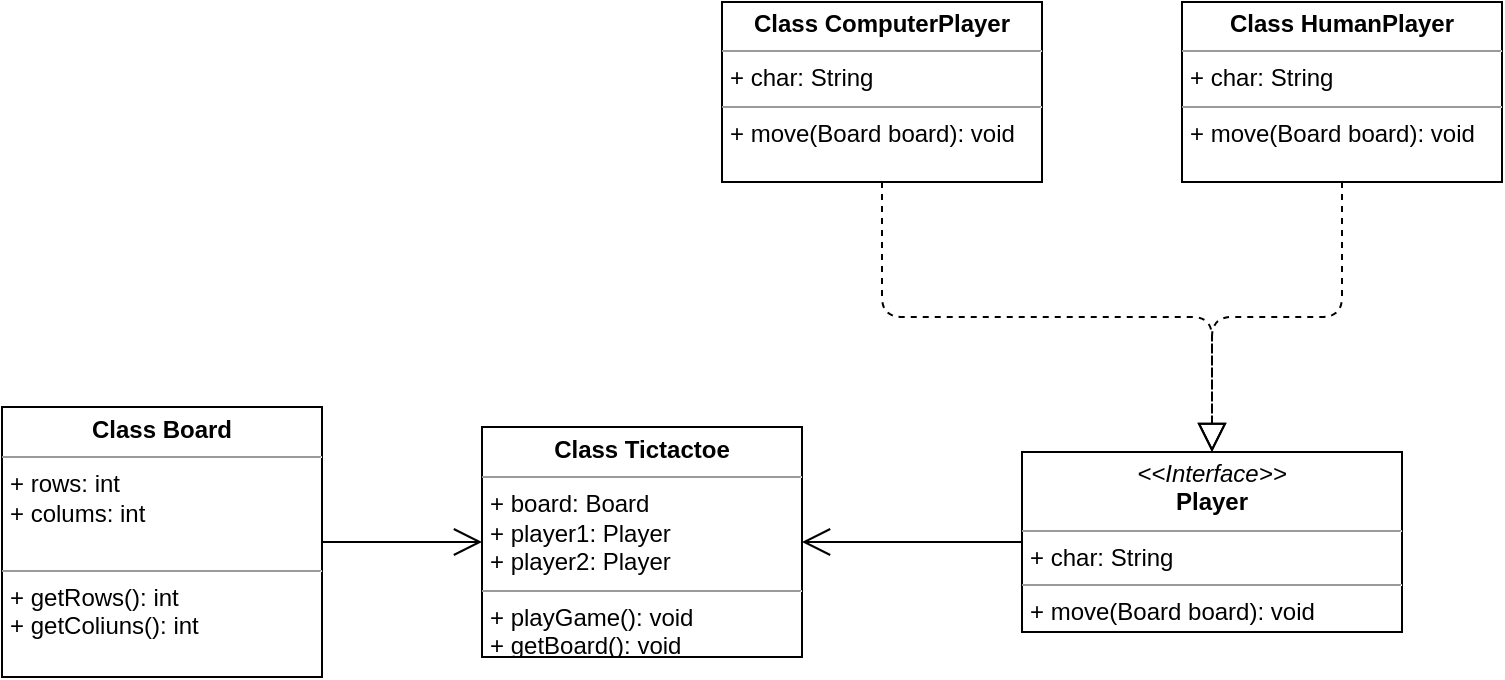 <mxfile version="14.7.7" type="github"><diagram id="XO45JITe5MdFgExMY-3k" name="Page-1"><mxGraphModel dx="1422" dy="794" grid="1" gridSize="10" guides="1" tooltips="1" connect="1" arrows="1" fold="1" page="1" pageScale="1" pageWidth="827" pageHeight="1169" math="0" shadow="0"><root><mxCell id="0"/><mxCell id="1" parent="0"/><mxCell id="Ir0siJ6Qo9UxeYH2Do6v-1" value="&lt;p style=&quot;margin: 0px ; margin-top: 4px ; text-align: center&quot;&gt;&lt;b&gt;Class Tictactoe&lt;/b&gt;&lt;/p&gt;&lt;hr size=&quot;1&quot;&gt;&lt;p style=&quot;margin: 0px ; margin-left: 4px&quot;&gt;+ board: Board&lt;/p&gt;&lt;p style=&quot;margin: 0px ; margin-left: 4px&quot;&gt;+ player1: Player&lt;/p&gt;&lt;p style=&quot;margin: 0px ; margin-left: 4px&quot;&gt;+ player2: Player&lt;/p&gt;&lt;hr size=&quot;1&quot;&gt;&lt;p style=&quot;margin: 0px ; margin-left: 4px&quot;&gt;+ playGame(): void&lt;/p&gt;&lt;p style=&quot;margin: 0px ; margin-left: 4px&quot;&gt;+ getBoard(): void&lt;/p&gt;" style="verticalAlign=top;align=left;overflow=fill;fontSize=12;fontFamily=Helvetica;html=1;" parent="1" vertex="1"><mxGeometry x="280" y="532.5" width="160" height="115" as="geometry"/></mxCell><mxCell id="Ir0siJ6Qo9UxeYH2Do6v-2" value="&lt;p style=&quot;margin: 0px ; margin-top: 4px ; text-align: center&quot;&gt;&lt;b&gt;Class HumanPlayer&lt;/b&gt;&lt;/p&gt;&lt;hr size=&quot;1&quot;&gt;&lt;p style=&quot;margin: 0px ; margin-left: 4px&quot;&gt;+ char: String&lt;br&gt;&lt;/p&gt;&lt;hr size=&quot;1&quot;&gt;&lt;p style=&quot;margin: 0px ; margin-left: 4px&quot;&gt;+ move(Board board): void&lt;br&gt;&lt;/p&gt;" style="verticalAlign=top;align=left;overflow=fill;fontSize=12;fontFamily=Helvetica;html=1;" parent="1" vertex="1"><mxGeometry x="630" y="320" width="160" height="90" as="geometry"/></mxCell><mxCell id="Ir0siJ6Qo9UxeYH2Do6v-3" value="&lt;p style=&quot;margin: 0px ; margin-top: 4px ; text-align: center&quot;&gt;&lt;b&gt;Class Board&lt;/b&gt;&lt;/p&gt;&lt;hr size=&quot;1&quot;&gt;&lt;p style=&quot;margin: 0px ; margin-left: 4px&quot;&gt;+ rows: int&lt;/p&gt;&lt;p style=&quot;margin: 0px ; margin-left: 4px&quot;&gt;+ colums: int&lt;/p&gt;&lt;p style=&quot;margin: 0px ; margin-left: 4px&quot;&gt;&lt;br&gt;&lt;/p&gt;&lt;hr size=&quot;1&quot;&gt;&lt;p style=&quot;margin: 0px ; margin-left: 4px&quot;&gt;+ getRows(): int&lt;/p&gt;&lt;p style=&quot;margin: 0px ; margin-left: 4px&quot;&gt;+ getColiuns(): int&lt;br&gt;&lt;/p&gt;" style="verticalAlign=top;align=left;overflow=fill;fontSize=12;fontFamily=Helvetica;html=1;" parent="1" vertex="1"><mxGeometry x="40" y="522.5" width="160" height="135" as="geometry"/></mxCell><mxCell id="QSow0jDflhhij4BJPKqY-2" value="&lt;p style=&quot;margin: 0px ; margin-top: 4px ; text-align: center&quot;&gt;&lt;i&gt;&amp;lt;&amp;lt;Interface&amp;gt;&amp;gt;&lt;/i&gt;&lt;br&gt;&lt;b&gt;Player&lt;/b&gt;&lt;/p&gt;&lt;hr size=&quot;1&quot;&gt;&lt;p style=&quot;margin: 0px ; margin-left: 4px&quot;&gt;+ char: String&lt;br&gt;&lt;/p&gt;&lt;hr size=&quot;1&quot;&gt;&lt;p style=&quot;margin: 0px ; margin-left: 4px&quot;&gt;+ move(Board board): void&lt;br&gt;&lt;/p&gt;" style="verticalAlign=top;align=left;overflow=fill;fontSize=12;fontFamily=Helvetica;html=1;" vertex="1" parent="1"><mxGeometry x="550" y="545" width="190" height="90" as="geometry"/></mxCell><mxCell id="QSow0jDflhhij4BJPKqY-3" value="&lt;p style=&quot;margin: 0px ; margin-top: 4px ; text-align: center&quot;&gt;&lt;b&gt;Class ComputerPlayer&lt;/b&gt;&lt;/p&gt;&lt;hr size=&quot;1&quot;&gt;&lt;p style=&quot;margin: 0px ; margin-left: 4px&quot;&gt;+ char: String&lt;br&gt;&lt;/p&gt;&lt;hr size=&quot;1&quot;&gt;&lt;p style=&quot;margin: 0px ; margin-left: 4px&quot;&gt;+ move(Board board): void&lt;br&gt;&lt;/p&gt;" style="verticalAlign=top;align=left;overflow=fill;fontSize=12;fontFamily=Helvetica;html=1;" vertex="1" parent="1"><mxGeometry x="400" y="320" width="160" height="90" as="geometry"/></mxCell><mxCell id="QSow0jDflhhij4BJPKqY-8" value="" style="endArrow=block;dashed=1;endFill=0;endSize=12;html=1;entryX=0.5;entryY=0;entryDx=0;entryDy=0;exitX=0.5;exitY=1;exitDx=0;exitDy=0;edgeStyle=orthogonalEdgeStyle;" edge="1" parent="1" source="QSow0jDflhhij4BJPKqY-3" target="QSow0jDflhhij4BJPKqY-2"><mxGeometry width="160" relative="1" as="geometry"><mxPoint x="450" y="450" as="sourcePoint"/><mxPoint x="610" y="450" as="targetPoint"/></mxGeometry></mxCell><mxCell id="QSow0jDflhhij4BJPKqY-9" value="" style="endArrow=block;dashed=1;endFill=0;endSize=12;html=1;entryX=0.5;entryY=0;entryDx=0;entryDy=0;exitX=0.5;exitY=1;exitDx=0;exitDy=0;edgeStyle=orthogonalEdgeStyle;" edge="1" parent="1" source="Ir0siJ6Qo9UxeYH2Do6v-2" target="QSow0jDflhhij4BJPKqY-2"><mxGeometry width="160" relative="1" as="geometry"><mxPoint x="330" y="710" as="sourcePoint"/><mxPoint x="490" y="710" as="targetPoint"/></mxGeometry></mxCell><mxCell id="QSow0jDflhhij4BJPKqY-10" value="" style="endArrow=open;endFill=1;endSize=12;html=1;entryX=1;entryY=0.5;entryDx=0;entryDy=0;exitX=0;exitY=0.5;exitDx=0;exitDy=0;" edge="1" parent="1" source="QSow0jDflhhij4BJPKqY-2" target="Ir0siJ6Qo9UxeYH2Do6v-1"><mxGeometry width="160" relative="1" as="geometry"><mxPoint x="330" y="710" as="sourcePoint"/><mxPoint x="490" y="710" as="targetPoint"/></mxGeometry></mxCell><mxCell id="QSow0jDflhhij4BJPKqY-11" value="" style="endArrow=open;endFill=1;endSize=12;html=1;exitX=1;exitY=0.5;exitDx=0;exitDy=0;entryX=0;entryY=0.5;entryDx=0;entryDy=0;" edge="1" parent="1" source="Ir0siJ6Qo9UxeYH2Do6v-3" target="Ir0siJ6Qo9UxeYH2Do6v-1"><mxGeometry width="160" relative="1" as="geometry"><mxPoint x="330" y="710" as="sourcePoint"/><mxPoint x="490" y="710" as="targetPoint"/></mxGeometry></mxCell></root></mxGraphModel></diagram></mxfile>